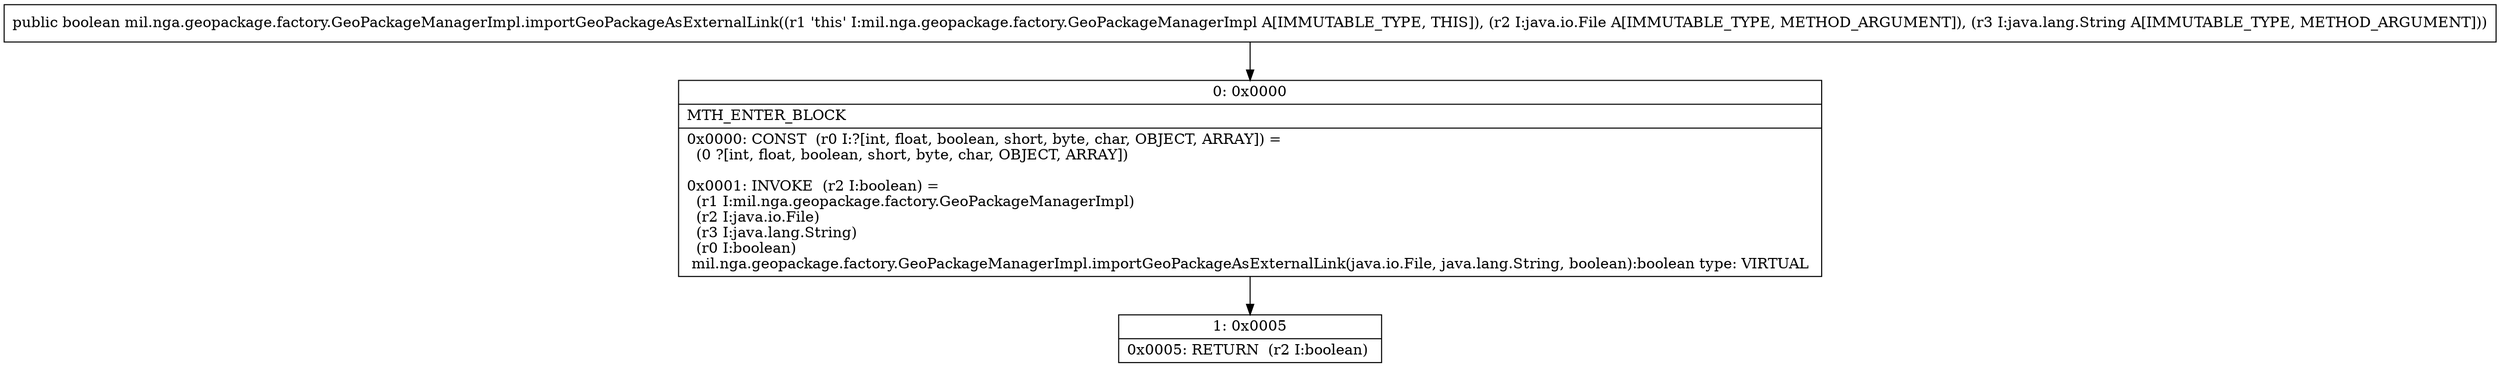 digraph "CFG formil.nga.geopackage.factory.GeoPackageManagerImpl.importGeoPackageAsExternalLink(Ljava\/io\/File;Ljava\/lang\/String;)Z" {
Node_0 [shape=record,label="{0\:\ 0x0000|MTH_ENTER_BLOCK\l|0x0000: CONST  (r0 I:?[int, float, boolean, short, byte, char, OBJECT, ARRAY]) = \l  (0 ?[int, float, boolean, short, byte, char, OBJECT, ARRAY])\l \l0x0001: INVOKE  (r2 I:boolean) = \l  (r1 I:mil.nga.geopackage.factory.GeoPackageManagerImpl)\l  (r2 I:java.io.File)\l  (r3 I:java.lang.String)\l  (r0 I:boolean)\l mil.nga.geopackage.factory.GeoPackageManagerImpl.importGeoPackageAsExternalLink(java.io.File, java.lang.String, boolean):boolean type: VIRTUAL \l}"];
Node_1 [shape=record,label="{1\:\ 0x0005|0x0005: RETURN  (r2 I:boolean) \l}"];
MethodNode[shape=record,label="{public boolean mil.nga.geopackage.factory.GeoPackageManagerImpl.importGeoPackageAsExternalLink((r1 'this' I:mil.nga.geopackage.factory.GeoPackageManagerImpl A[IMMUTABLE_TYPE, THIS]), (r2 I:java.io.File A[IMMUTABLE_TYPE, METHOD_ARGUMENT]), (r3 I:java.lang.String A[IMMUTABLE_TYPE, METHOD_ARGUMENT])) }"];
MethodNode -> Node_0;
Node_0 -> Node_1;
}


